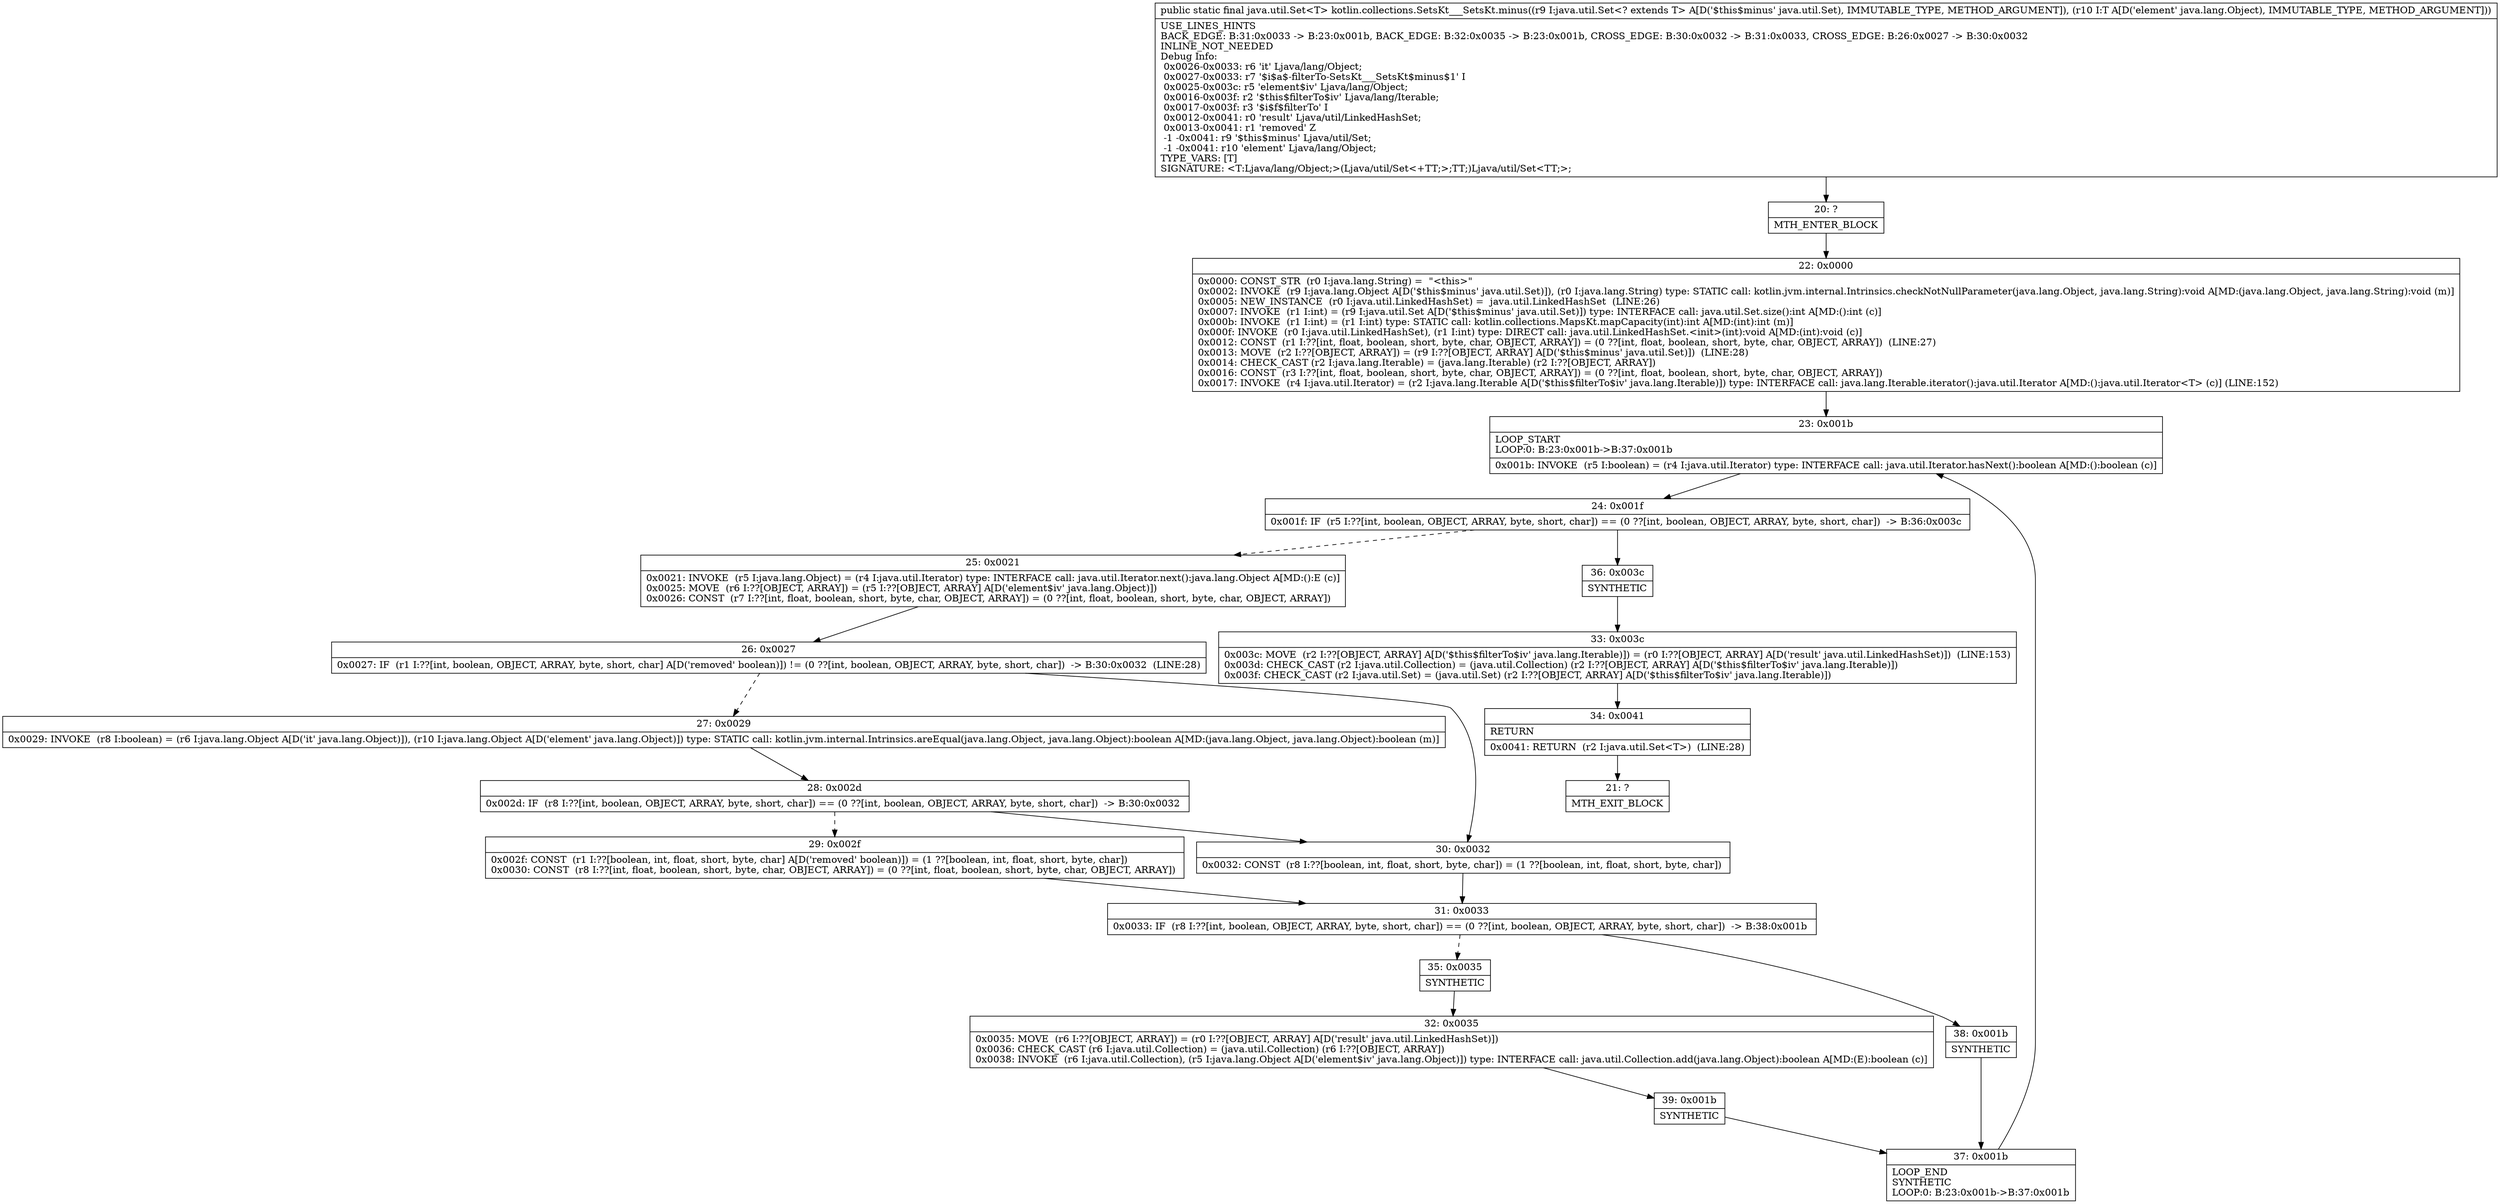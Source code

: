 digraph "CFG forkotlin.collections.SetsKt___SetsKt.minus(Ljava\/util\/Set;Ljava\/lang\/Object;)Ljava\/util\/Set;" {
Node_20 [shape=record,label="{20\:\ ?|MTH_ENTER_BLOCK\l}"];
Node_22 [shape=record,label="{22\:\ 0x0000|0x0000: CONST_STR  (r0 I:java.lang.String) =  \"\<this\>\" \l0x0002: INVOKE  (r9 I:java.lang.Object A[D('$this$minus' java.util.Set)]), (r0 I:java.lang.String) type: STATIC call: kotlin.jvm.internal.Intrinsics.checkNotNullParameter(java.lang.Object, java.lang.String):void A[MD:(java.lang.Object, java.lang.String):void (m)]\l0x0005: NEW_INSTANCE  (r0 I:java.util.LinkedHashSet) =  java.util.LinkedHashSet  (LINE:26)\l0x0007: INVOKE  (r1 I:int) = (r9 I:java.util.Set A[D('$this$minus' java.util.Set)]) type: INTERFACE call: java.util.Set.size():int A[MD:():int (c)]\l0x000b: INVOKE  (r1 I:int) = (r1 I:int) type: STATIC call: kotlin.collections.MapsKt.mapCapacity(int):int A[MD:(int):int (m)]\l0x000f: INVOKE  (r0 I:java.util.LinkedHashSet), (r1 I:int) type: DIRECT call: java.util.LinkedHashSet.\<init\>(int):void A[MD:(int):void (c)]\l0x0012: CONST  (r1 I:??[int, float, boolean, short, byte, char, OBJECT, ARRAY]) = (0 ??[int, float, boolean, short, byte, char, OBJECT, ARRAY])  (LINE:27)\l0x0013: MOVE  (r2 I:??[OBJECT, ARRAY]) = (r9 I:??[OBJECT, ARRAY] A[D('$this$minus' java.util.Set)])  (LINE:28)\l0x0014: CHECK_CAST (r2 I:java.lang.Iterable) = (java.lang.Iterable) (r2 I:??[OBJECT, ARRAY]) \l0x0016: CONST  (r3 I:??[int, float, boolean, short, byte, char, OBJECT, ARRAY]) = (0 ??[int, float, boolean, short, byte, char, OBJECT, ARRAY]) \l0x0017: INVOKE  (r4 I:java.util.Iterator) = (r2 I:java.lang.Iterable A[D('$this$filterTo$iv' java.lang.Iterable)]) type: INTERFACE call: java.lang.Iterable.iterator():java.util.Iterator A[MD:():java.util.Iterator\<T\> (c)] (LINE:152)\l}"];
Node_23 [shape=record,label="{23\:\ 0x001b|LOOP_START\lLOOP:0: B:23:0x001b\-\>B:37:0x001b\l|0x001b: INVOKE  (r5 I:boolean) = (r4 I:java.util.Iterator) type: INTERFACE call: java.util.Iterator.hasNext():boolean A[MD:():boolean (c)]\l}"];
Node_24 [shape=record,label="{24\:\ 0x001f|0x001f: IF  (r5 I:??[int, boolean, OBJECT, ARRAY, byte, short, char]) == (0 ??[int, boolean, OBJECT, ARRAY, byte, short, char])  \-\> B:36:0x003c \l}"];
Node_25 [shape=record,label="{25\:\ 0x0021|0x0021: INVOKE  (r5 I:java.lang.Object) = (r4 I:java.util.Iterator) type: INTERFACE call: java.util.Iterator.next():java.lang.Object A[MD:():E (c)]\l0x0025: MOVE  (r6 I:??[OBJECT, ARRAY]) = (r5 I:??[OBJECT, ARRAY] A[D('element$iv' java.lang.Object)]) \l0x0026: CONST  (r7 I:??[int, float, boolean, short, byte, char, OBJECT, ARRAY]) = (0 ??[int, float, boolean, short, byte, char, OBJECT, ARRAY]) \l}"];
Node_26 [shape=record,label="{26\:\ 0x0027|0x0027: IF  (r1 I:??[int, boolean, OBJECT, ARRAY, byte, short, char] A[D('removed' boolean)]) != (0 ??[int, boolean, OBJECT, ARRAY, byte, short, char])  \-\> B:30:0x0032  (LINE:28)\l}"];
Node_27 [shape=record,label="{27\:\ 0x0029|0x0029: INVOKE  (r8 I:boolean) = (r6 I:java.lang.Object A[D('it' java.lang.Object)]), (r10 I:java.lang.Object A[D('element' java.lang.Object)]) type: STATIC call: kotlin.jvm.internal.Intrinsics.areEqual(java.lang.Object, java.lang.Object):boolean A[MD:(java.lang.Object, java.lang.Object):boolean (m)]\l}"];
Node_28 [shape=record,label="{28\:\ 0x002d|0x002d: IF  (r8 I:??[int, boolean, OBJECT, ARRAY, byte, short, char]) == (0 ??[int, boolean, OBJECT, ARRAY, byte, short, char])  \-\> B:30:0x0032 \l}"];
Node_29 [shape=record,label="{29\:\ 0x002f|0x002f: CONST  (r1 I:??[boolean, int, float, short, byte, char] A[D('removed' boolean)]) = (1 ??[boolean, int, float, short, byte, char]) \l0x0030: CONST  (r8 I:??[int, float, boolean, short, byte, char, OBJECT, ARRAY]) = (0 ??[int, float, boolean, short, byte, char, OBJECT, ARRAY]) \l}"];
Node_31 [shape=record,label="{31\:\ 0x0033|0x0033: IF  (r8 I:??[int, boolean, OBJECT, ARRAY, byte, short, char]) == (0 ??[int, boolean, OBJECT, ARRAY, byte, short, char])  \-\> B:38:0x001b \l}"];
Node_35 [shape=record,label="{35\:\ 0x0035|SYNTHETIC\l}"];
Node_32 [shape=record,label="{32\:\ 0x0035|0x0035: MOVE  (r6 I:??[OBJECT, ARRAY]) = (r0 I:??[OBJECT, ARRAY] A[D('result' java.util.LinkedHashSet)]) \l0x0036: CHECK_CAST (r6 I:java.util.Collection) = (java.util.Collection) (r6 I:??[OBJECT, ARRAY]) \l0x0038: INVOKE  (r6 I:java.util.Collection), (r5 I:java.lang.Object A[D('element$iv' java.lang.Object)]) type: INTERFACE call: java.util.Collection.add(java.lang.Object):boolean A[MD:(E):boolean (c)]\l}"];
Node_39 [shape=record,label="{39\:\ 0x001b|SYNTHETIC\l}"];
Node_37 [shape=record,label="{37\:\ 0x001b|LOOP_END\lSYNTHETIC\lLOOP:0: B:23:0x001b\-\>B:37:0x001b\l}"];
Node_38 [shape=record,label="{38\:\ 0x001b|SYNTHETIC\l}"];
Node_30 [shape=record,label="{30\:\ 0x0032|0x0032: CONST  (r8 I:??[boolean, int, float, short, byte, char]) = (1 ??[boolean, int, float, short, byte, char]) \l}"];
Node_36 [shape=record,label="{36\:\ 0x003c|SYNTHETIC\l}"];
Node_33 [shape=record,label="{33\:\ 0x003c|0x003c: MOVE  (r2 I:??[OBJECT, ARRAY] A[D('$this$filterTo$iv' java.lang.Iterable)]) = (r0 I:??[OBJECT, ARRAY] A[D('result' java.util.LinkedHashSet)])  (LINE:153)\l0x003d: CHECK_CAST (r2 I:java.util.Collection) = (java.util.Collection) (r2 I:??[OBJECT, ARRAY] A[D('$this$filterTo$iv' java.lang.Iterable)]) \l0x003f: CHECK_CAST (r2 I:java.util.Set) = (java.util.Set) (r2 I:??[OBJECT, ARRAY] A[D('$this$filterTo$iv' java.lang.Iterable)]) \l}"];
Node_34 [shape=record,label="{34\:\ 0x0041|RETURN\l|0x0041: RETURN  (r2 I:java.util.Set\<T\>)  (LINE:28)\l}"];
Node_21 [shape=record,label="{21\:\ ?|MTH_EXIT_BLOCK\l}"];
MethodNode[shape=record,label="{public static final java.util.Set\<T\> kotlin.collections.SetsKt___SetsKt.minus((r9 I:java.util.Set\<? extends T\> A[D('$this$minus' java.util.Set), IMMUTABLE_TYPE, METHOD_ARGUMENT]), (r10 I:T A[D('element' java.lang.Object), IMMUTABLE_TYPE, METHOD_ARGUMENT]))  | USE_LINES_HINTS\lBACK_EDGE: B:31:0x0033 \-\> B:23:0x001b, BACK_EDGE: B:32:0x0035 \-\> B:23:0x001b, CROSS_EDGE: B:30:0x0032 \-\> B:31:0x0033, CROSS_EDGE: B:26:0x0027 \-\> B:30:0x0032\lINLINE_NOT_NEEDED\lDebug Info:\l  0x0026\-0x0033: r6 'it' Ljava\/lang\/Object;\l  0x0027\-0x0033: r7 '$i$a$\-filterTo\-SetsKt___SetsKt$minus$1' I\l  0x0025\-0x003c: r5 'element$iv' Ljava\/lang\/Object;\l  0x0016\-0x003f: r2 '$this$filterTo$iv' Ljava\/lang\/Iterable;\l  0x0017\-0x003f: r3 '$i$f$filterTo' I\l  0x0012\-0x0041: r0 'result' Ljava\/util\/LinkedHashSet;\l  0x0013\-0x0041: r1 'removed' Z\l  \-1 \-0x0041: r9 '$this$minus' Ljava\/util\/Set;\l  \-1 \-0x0041: r10 'element' Ljava\/lang\/Object;\lTYPE_VARS: [T]\lSIGNATURE: \<T:Ljava\/lang\/Object;\>(Ljava\/util\/Set\<+TT;\>;TT;)Ljava\/util\/Set\<TT;\>;\l}"];
MethodNode -> Node_20;Node_20 -> Node_22;
Node_22 -> Node_23;
Node_23 -> Node_24;
Node_24 -> Node_25[style=dashed];
Node_24 -> Node_36;
Node_25 -> Node_26;
Node_26 -> Node_27[style=dashed];
Node_26 -> Node_30;
Node_27 -> Node_28;
Node_28 -> Node_29[style=dashed];
Node_28 -> Node_30;
Node_29 -> Node_31;
Node_31 -> Node_35[style=dashed];
Node_31 -> Node_38;
Node_35 -> Node_32;
Node_32 -> Node_39;
Node_39 -> Node_37;
Node_37 -> Node_23;
Node_38 -> Node_37;
Node_30 -> Node_31;
Node_36 -> Node_33;
Node_33 -> Node_34;
Node_34 -> Node_21;
}

